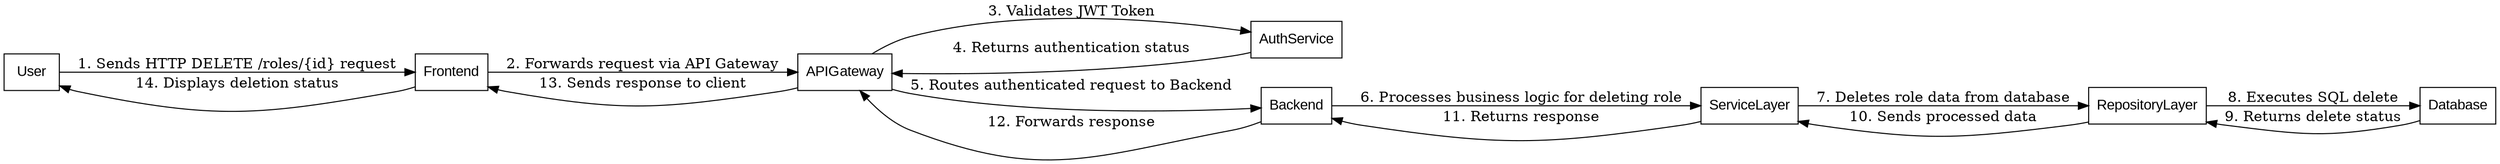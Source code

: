 digraph DeleteRole {
    rankdir=LR;
    node [shape=record, fontname=Arial];

    User -> Frontend [label="1. Sends HTTP DELETE /roles/{id} request"];
    Frontend -> APIGateway [label="2. Forwards request via API Gateway"];
    APIGateway -> AuthService [label="3. Validates JWT Token"];
    AuthService -> APIGateway [label="4. Returns authentication status"];
    APIGateway -> Backend [label="5. Routes authenticated request to Backend"];
    Backend -> ServiceLayer [label="6. Processes business logic for deleting role"];
    ServiceLayer -> RepositoryLayer [label="7. Deletes role data from database"];
    RepositoryLayer -> Database [label="8. Executes SQL delete"];
    Database -> RepositoryLayer [label="9. Returns delete status"];
    RepositoryLayer -> ServiceLayer [label="10. Sends processed data"];
    ServiceLayer -> Backend [label="11. Returns response"];
    Backend -> APIGateway [label="12. Forwards response"];
    APIGateway -> Frontend [label="13. Sends response to client"];
    Frontend -> User [label="14. Displays deletion status"];
}